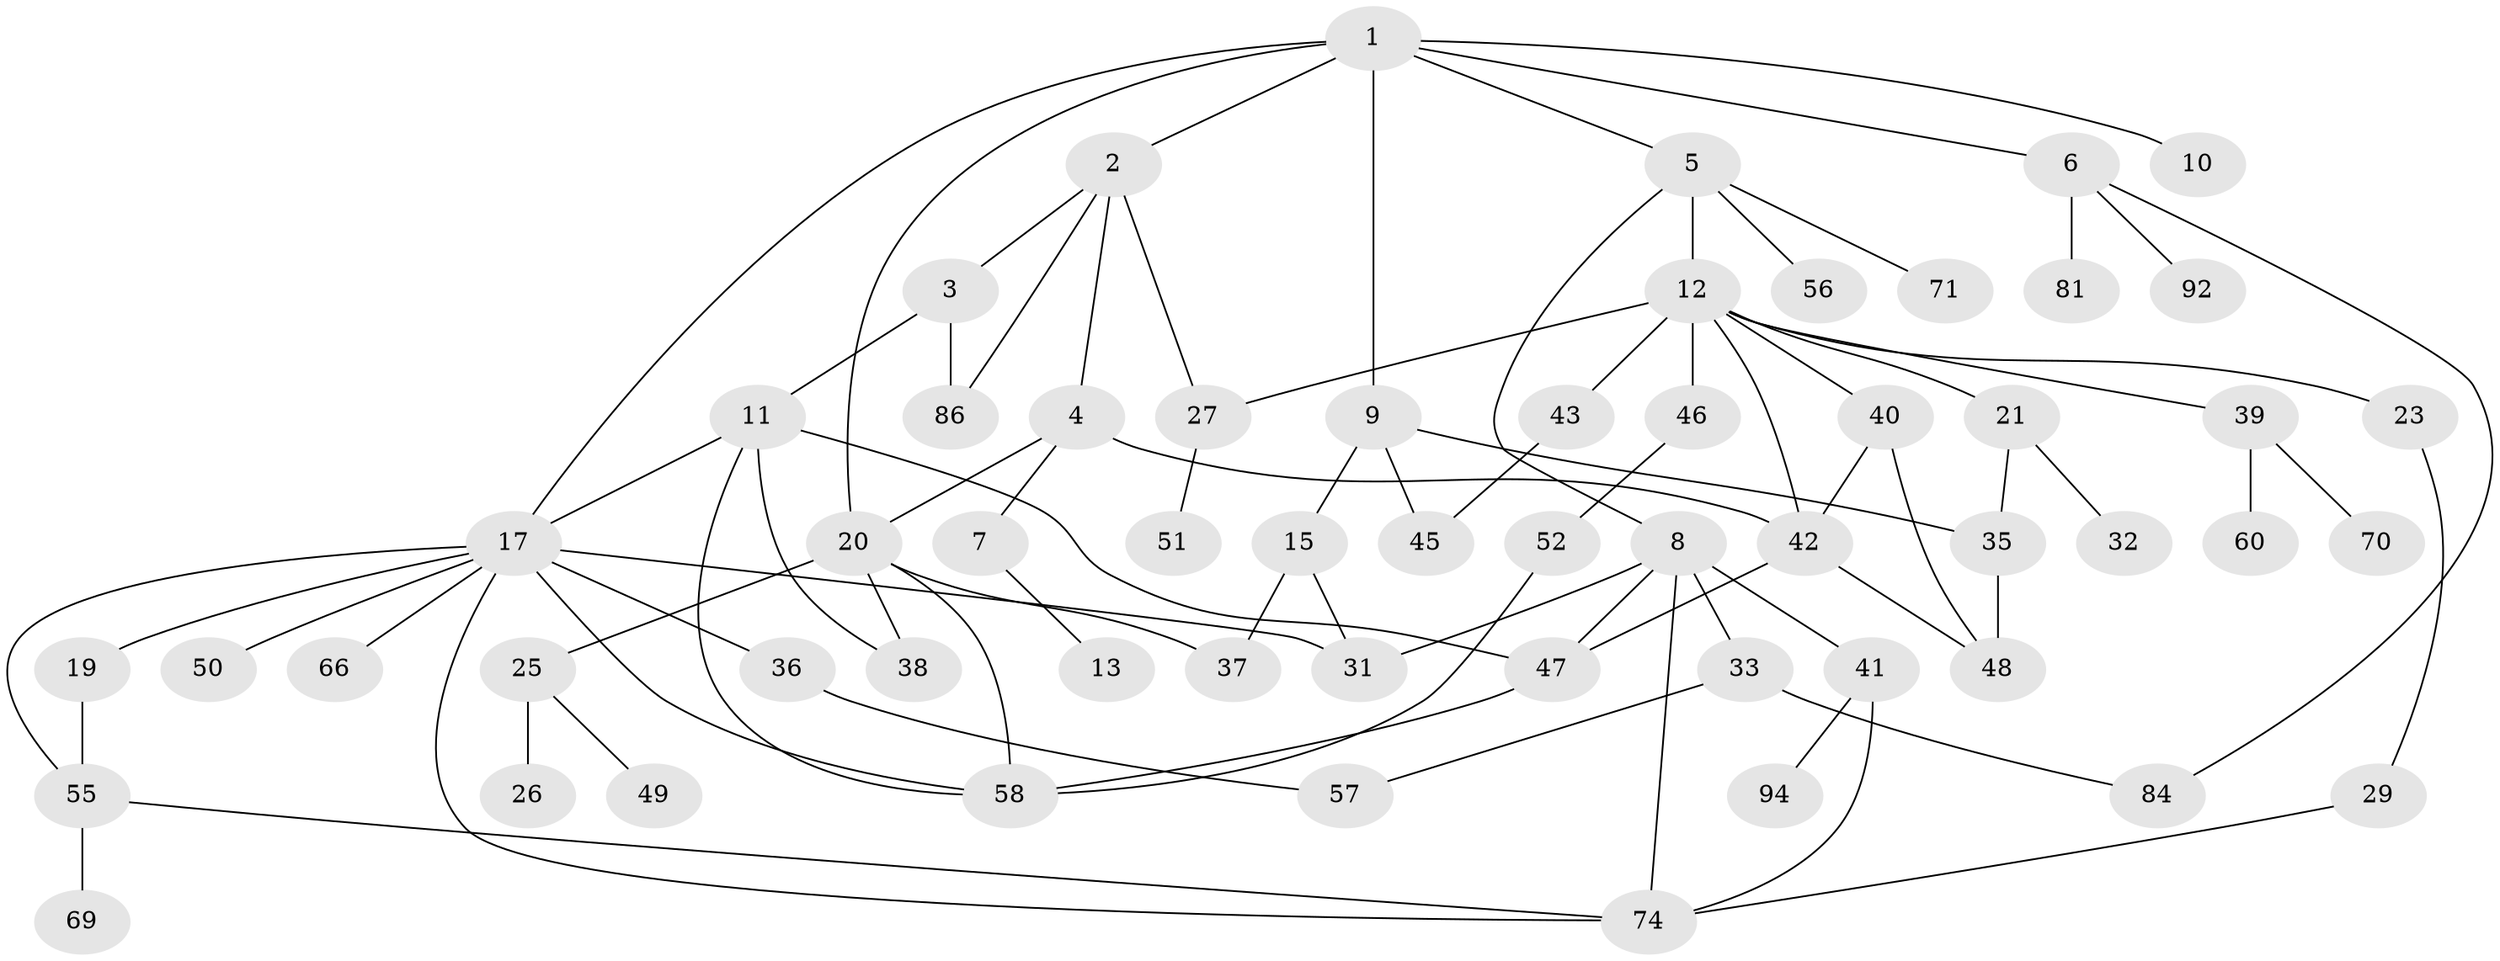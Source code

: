 // original degree distribution, {7: 0.030927835051546393, 5: 0.041237113402061855, 3: 0.23711340206185566, 4: 0.1134020618556701, 6: 0.020618556701030927, 2: 0.28865979381443296, 1: 0.26804123711340205}
// Generated by graph-tools (version 1.1) at 2025/17/03/04/25 18:17:03]
// undirected, 58 vertices, 84 edges
graph export_dot {
graph [start="1"]
  node [color=gray90,style=filled];
  1;
  2;
  3;
  4;
  5 [super="+63+68"];
  6 [super="+53"];
  7;
  8 [super="+22+54"];
  9;
  10;
  11 [super="+30"];
  12 [super="+14"];
  13;
  15;
  17 [super="+18"];
  19 [super="+24"];
  20 [super="+34"];
  21;
  23;
  25;
  26;
  27;
  29;
  31;
  32;
  33;
  35 [super="+64+73+65"];
  36;
  37;
  38 [super="+97"];
  39 [super="+62"];
  40 [super="+96"];
  41;
  42;
  43 [super="+95"];
  45;
  46;
  47;
  48 [super="+77"];
  49;
  50;
  51;
  52 [super="+88"];
  55;
  56 [super="+76+72"];
  57;
  58 [super="+59"];
  60 [super="+75"];
  66 [super="+67"];
  69;
  70;
  71;
  74 [super="+79"];
  81;
  84;
  86 [super="+90"];
  92;
  94;
  1 -- 2;
  1 -- 5;
  1 -- 6;
  1 -- 9;
  1 -- 10;
  1 -- 20;
  1 -- 17;
  2 -- 3;
  2 -- 4;
  2 -- 27;
  2 -- 86;
  3 -- 11;
  3 -- 86;
  4 -- 7;
  4 -- 20;
  4 -- 42;
  5 -- 8;
  5 -- 12;
  5 -- 56;
  5 -- 71;
  6 -- 81;
  6 -- 84;
  6 -- 92;
  7 -- 13;
  8 -- 33;
  8 -- 47;
  8 -- 41;
  8 -- 31;
  8 -- 74;
  9 -- 15;
  9 -- 45;
  9 -- 35;
  11 -- 17;
  11 -- 58;
  11 -- 38;
  11 -- 47;
  12 -- 21;
  12 -- 40;
  12 -- 43;
  12 -- 27;
  12 -- 42;
  12 -- 23;
  12 -- 46;
  12 -- 39;
  15 -- 37;
  15 -- 31;
  17 -- 50;
  17 -- 66;
  17 -- 36;
  17 -- 19;
  17 -- 55;
  17 -- 31;
  17 -- 58;
  17 -- 74;
  19 -- 55;
  20 -- 25;
  20 -- 37;
  20 -- 58;
  20 -- 38;
  21 -- 32;
  21 -- 35;
  23 -- 29;
  25 -- 26;
  25 -- 49;
  27 -- 51;
  29 -- 74;
  33 -- 57;
  33 -- 84;
  35 -- 48;
  36 -- 57;
  39 -- 60 [weight=2];
  39 -- 70;
  40 -- 48;
  40 -- 42;
  41 -- 94;
  41 -- 74;
  42 -- 48;
  42 -- 47;
  43 -- 45;
  46 -- 52;
  47 -- 58;
  52 -- 58;
  55 -- 69;
  55 -- 74;
}
